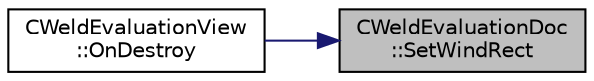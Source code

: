 digraph "CWeldEvaluationDoc::SetWindRect"
{
 // LATEX_PDF_SIZE
  edge [fontname="Helvetica",fontsize="10",labelfontname="Helvetica",labelfontsize="10"];
  node [fontname="Helvetica",fontsize="10",shape=record];
  rankdir="RL";
  Node1 [label="CWeldEvaluationDoc\l::SetWindRect",height=0.2,width=0.4,color="black", fillcolor="grey75", style="filled", fontcolor="black",tooltip="メインウインドの位置とサイズの設定"];
  Node1 -> Node2 [dir="back",color="midnightblue",fontsize="10",style="solid",fontname="Helvetica"];
  Node2 [label="CWeldEvaluationView\l::OnDestroy",height=0.2,width=0.4,color="black", fillcolor="white", style="filled",URL="$class_c_weld_evaluation_view.html#abbaef5640b5b07f8d7d9edd439fbed62",tooltip="ウインド破棄時処理"];
}
